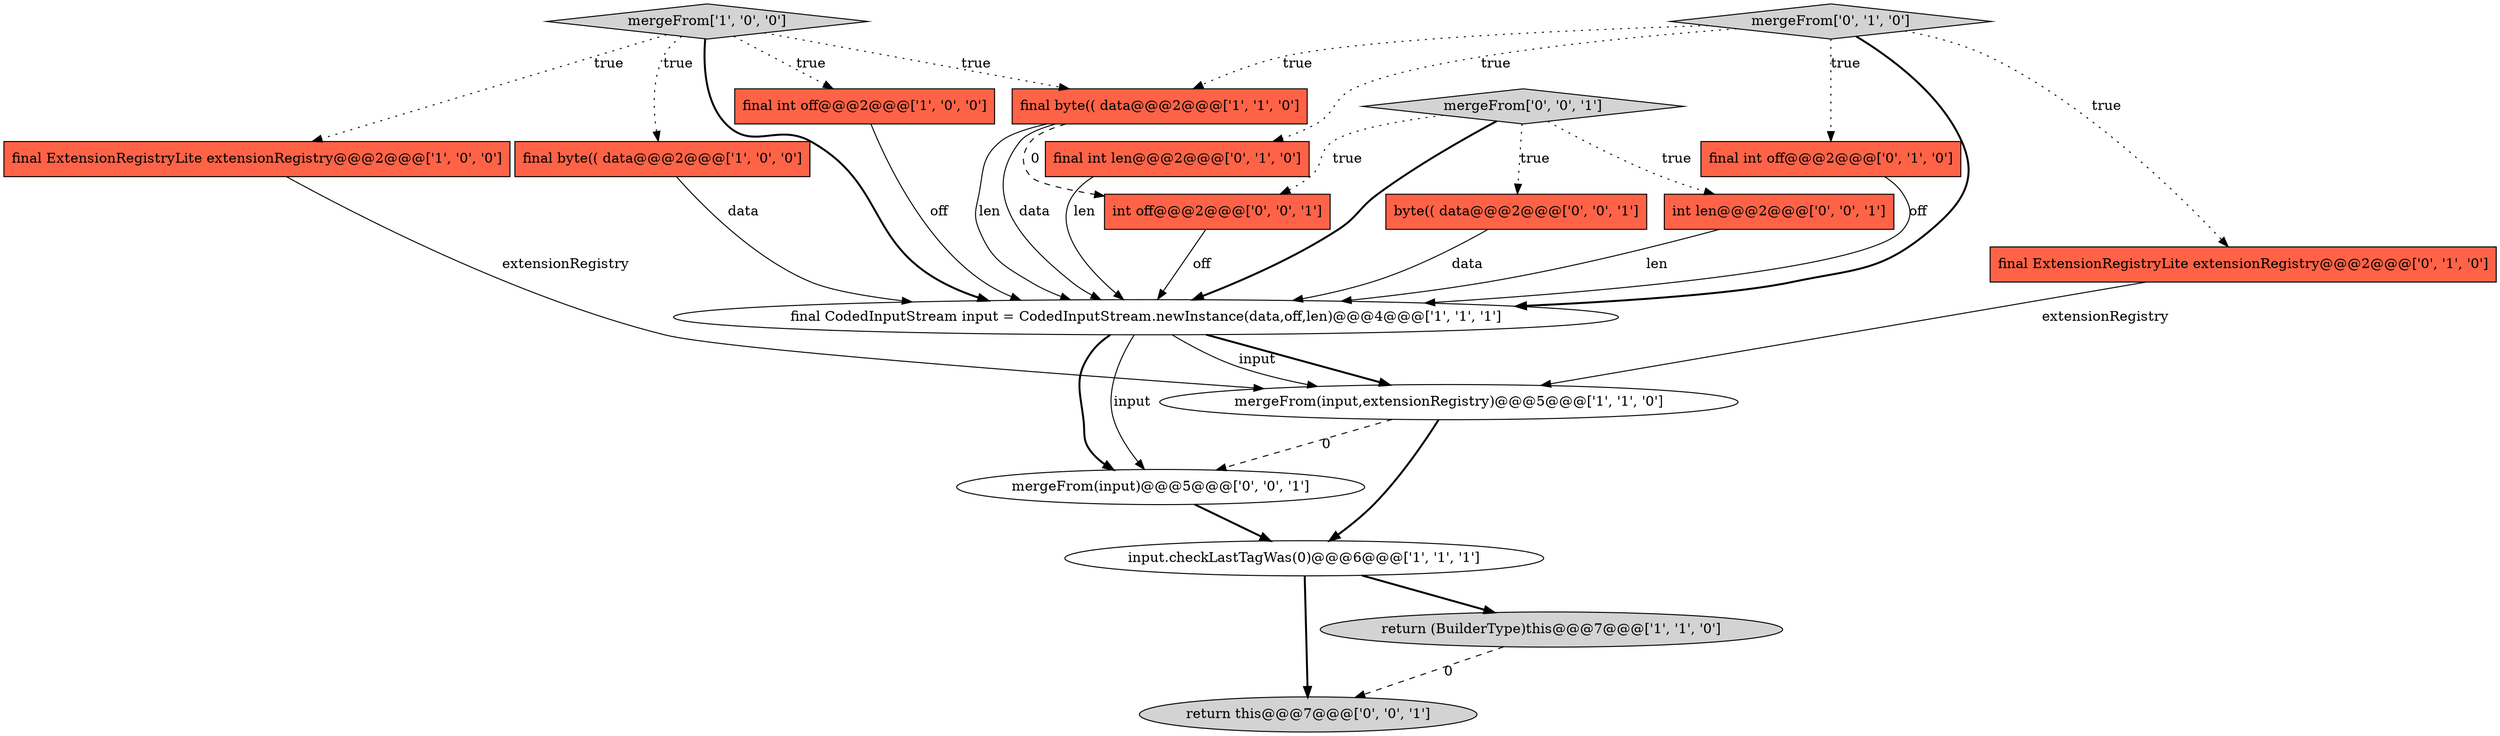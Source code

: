 digraph {
3 [style = filled, label = "mergeFrom['1', '0', '0']", fillcolor = lightgray, shape = diamond image = "AAA0AAABBB1BBB"];
17 [style = filled, label = "int off@@@2@@@['0', '0', '1']", fillcolor = tomato, shape = box image = "AAA0AAABBB3BBB"];
16 [style = filled, label = "int len@@@2@@@['0', '0', '1']", fillcolor = tomato, shape = box image = "AAA0AAABBB3BBB"];
0 [style = filled, label = "final ExtensionRegistryLite extensionRegistry@@@2@@@['1', '0', '0']", fillcolor = tomato, shape = box image = "AAA0AAABBB1BBB"];
6 [style = filled, label = "final byte(( data@@@2@@@['1', '1', '0']", fillcolor = tomato, shape = box image = "AAA0AAABBB1BBB"];
15 [style = filled, label = "mergeFrom['0', '0', '1']", fillcolor = lightgray, shape = diamond image = "AAA0AAABBB3BBB"];
18 [style = filled, label = "return this@@@7@@@['0', '0', '1']", fillcolor = lightgray, shape = ellipse image = "AAA0AAABBB3BBB"];
5 [style = filled, label = "final CodedInputStream input = CodedInputStream.newInstance(data,off,len)@@@4@@@['1', '1', '1']", fillcolor = white, shape = ellipse image = "AAA0AAABBB1BBB"];
1 [style = filled, label = "final byte(( data@@@2@@@['1', '0', '0']", fillcolor = tomato, shape = box image = "AAA0AAABBB1BBB"];
9 [style = filled, label = "final int len@@@2@@@['0', '1', '0']", fillcolor = tomato, shape = box image = "AAA0AAABBB2BBB"];
7 [style = filled, label = "input.checkLastTagWas(0)@@@6@@@['1', '1', '1']", fillcolor = white, shape = ellipse image = "AAA0AAABBB1BBB"];
8 [style = filled, label = "mergeFrom(input,extensionRegistry)@@@5@@@['1', '1', '0']", fillcolor = white, shape = ellipse image = "AAA0AAABBB1BBB"];
10 [style = filled, label = "final ExtensionRegistryLite extensionRegistry@@@2@@@['0', '1', '0']", fillcolor = tomato, shape = box image = "AAA0AAABBB2BBB"];
11 [style = filled, label = "final int off@@@2@@@['0', '1', '0']", fillcolor = tomato, shape = box image = "AAA0AAABBB2BBB"];
13 [style = filled, label = "mergeFrom(input)@@@5@@@['0', '0', '1']", fillcolor = white, shape = ellipse image = "AAA0AAABBB3BBB"];
12 [style = filled, label = "mergeFrom['0', '1', '0']", fillcolor = lightgray, shape = diamond image = "AAA0AAABBB2BBB"];
2 [style = filled, label = "return (BuilderType)this@@@7@@@['1', '1', '0']", fillcolor = lightgray, shape = ellipse image = "AAA0AAABBB1BBB"];
14 [style = filled, label = "byte(( data@@@2@@@['0', '0', '1']", fillcolor = tomato, shape = box image = "AAA0AAABBB3BBB"];
4 [style = filled, label = "final int off@@@2@@@['1', '0', '0']", fillcolor = tomato, shape = box image = "AAA0AAABBB1BBB"];
12->10 [style = dotted, label="true"];
15->17 [style = dotted, label="true"];
13->7 [style = bold, label=""];
5->8 [style = bold, label=""];
5->8 [style = solid, label="input"];
3->1 [style = dotted, label="true"];
7->18 [style = bold, label=""];
6->5 [style = solid, label="data"];
12->11 [style = dotted, label="true"];
11->5 [style = solid, label="off"];
8->13 [style = dashed, label="0"];
2->18 [style = dashed, label="0"];
6->17 [style = dashed, label="0"];
9->5 [style = solid, label="len"];
3->5 [style = bold, label=""];
5->13 [style = bold, label=""];
3->0 [style = dotted, label="true"];
17->5 [style = solid, label="off"];
10->8 [style = solid, label="extensionRegistry"];
12->5 [style = bold, label=""];
14->5 [style = solid, label="data"];
6->5 [style = solid, label="len"];
3->4 [style = dotted, label="true"];
12->9 [style = dotted, label="true"];
3->6 [style = dotted, label="true"];
15->5 [style = bold, label=""];
16->5 [style = solid, label="len"];
4->5 [style = solid, label="off"];
8->7 [style = bold, label=""];
15->16 [style = dotted, label="true"];
12->6 [style = dotted, label="true"];
15->14 [style = dotted, label="true"];
0->8 [style = solid, label="extensionRegistry"];
1->5 [style = solid, label="data"];
5->13 [style = solid, label="input"];
7->2 [style = bold, label=""];
}
